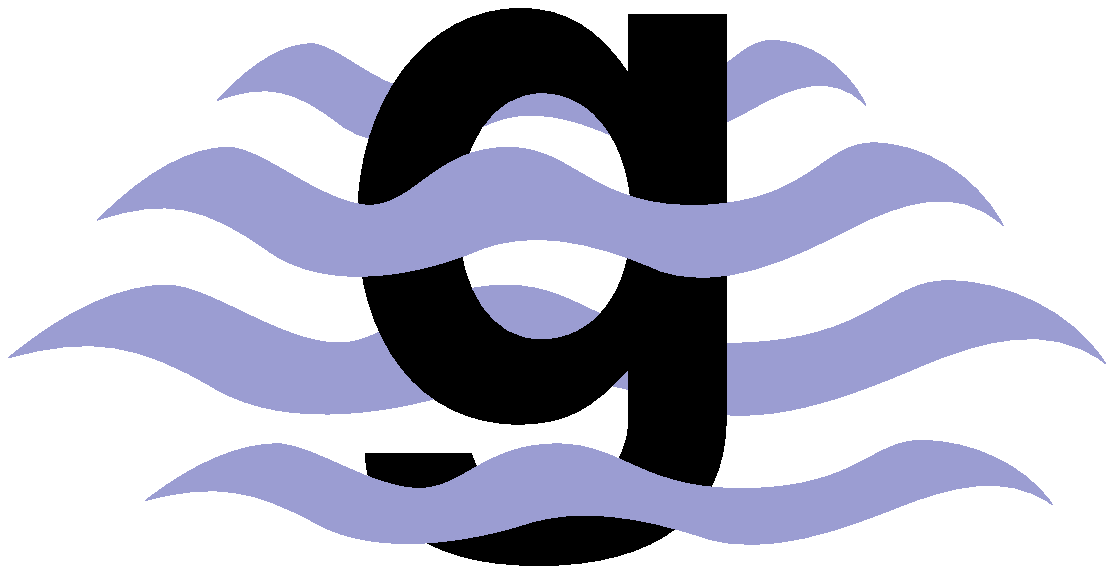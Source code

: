 % Converted from PostScript(TM) to MetaPost by pstoedit
% MetaPost backend contributed by Scott Pakin <pakin@uiuc.edu>
% pstoedit is Copyright (C) 1993 - 2003 Wolfgang Glunz <wglunz@pstoedit.net>

% Generate structured PostScript
prologues := 1;

% Display a given string with its *baseline* at a given location
% and with a given rotation angle
vardef showtext(expr origin)(expr angle)(expr string) =
  draw string infont defaultfont scaled defaultscale
    rotated angle shifted origin;
enddef;

% Modified by L. Nobre G's Lex scanner %%%%%%%%%%% 

beginfig(1);
 path PreeditedPath[];
 color bluecolor;
 bluecolor = (0.607845,0.61569,0.823535);

 linecap := butt;
 linejoin := mitered;

 PreeditedPath1 = hide(z1=(26.4846,113.11))z1..controls hide(z2=(47.8035,130.71))z2 and hide(z3=(67.1843,138.71))z3..hide(z4=(82.689,138.71))z4
	..controls hide(z5=(98.1936,138.71))z5 and hide(z6=(123.389,117.91))z6..hide(z7=(144.708,117.91))z7
	..controls hide(z8=(164.088,117.91))z8 and hide(z9=(173.719,138.71))z9..hide(z10=(204.788,138.71))z10
	..controls hide(z11=(233.859,138.71))z11 and hide(z12=(241.615,116.244))z12..hide(z13=(290.064,117.91))z13
	..controls hide(z14=(336.578,119.51))z14 and hide(z15=(342.304,140.311))z15..hide(z16=(363.711,140.311))z16
	..controls hide(z17=(385.03,140.311))z17 and hide(z18=(408.181,129.21))z18..hide(z19=(419.916,111.51))z19
	..controls hide(z20=(400.535,125.91))z20 and hide(z21=(376.046,119.227))z21..hide(z22=(354.021,109.91))z22
	..controls hide(z23=(328.981,99.3196))z23 and hide(z24=(295.878,85.9104))z24..hide(z25=(268.745,95.5105))z25
	..controls hide(z26=(241.612,105.11))z26 and hide(z27=(214.479,109.91))z27..hide(z28=(191.222,101.91))z28
	..controls hide(z29=(167.965,93.9104))z29 and hide(z30=(127.265,85.9104))z30..hide(z31=(100.132,101.91))z31
	..controls hide(z32=(72.9985,117.91))z32 and hide(z33=(55.5559,121.11))z33..cycle;

 filldraw PreeditedPath1 withcolor bluecolor;

 PreeditedPath3 = hide(z67=(101.492,205.833))z67..controls hide(z68=(114.075,219.402))z68 and hide(z69=(125.514,225.569))z69..hide(z70=(134.666,225.569))z70
	..controls hide(z71=(143.817,225.569))z71 and hide(z72=(158.688,209.533))z72..hide(z73=(171.271,209.533))z73
	..controls hide(z74=(182.71,209.533))z74 and hide(z75=(188.394,225.569))z75..hide(z76=(206.733,225.569))z76
	..controls hide(z77=(223.892,225.569))z77 and hide(z78=(228.469,208.249))z78..hide(z79=(257.065,209.533))z79
	..controls hide(z80=(284.52,210.767))z80 and hide(z81=(287.899,226.803))z81..hide(z82=(300.535,226.803))z82
	..controls hide(z83=(313.118,226.803))z83 and hide(z84=(326.782,218.245))z84..hide(z85=(333.708,204.599))z85
	..controls hide(z86=(322.269,215.701))z86 and hide(z87=(307.815,210.548))z87..hide(z88=(294.815,203.366))z88
	..controls hide(z89=(280.036,195.201))z89 and hide(z90=(260.497,184.863))z90..hide(z91=(244.482,192.264))z91
	..controls hide(z92=(228.467,199.665))z92 and hide(z93=(212.452,203.366))z93..hide(z94=(198.725,197.198))z94
	..controls hide(z95=(184.998,191.031))z95 and hide(z96=(160.976,184.863))z96..hide(z97=(144.961,197.198))z97
	..controls hide(z98=(128.946,209.533))z98 and hide(z99=(118.651,212))z99..cycle;

 filldraw PreeditedPath3 withcolor bluecolor;

 PreeditedPath4 = hide(z166=(217.85,207.797))z166
	..controls hide(z167=(236.119,207.797))z167 and hide(z168=(249.691,188.745))z168..hide(z169=(249.691,162.646))z169
	..controls hide(z170=(249.691,137.069))z170 and hide(z171=(236.38,119.583))z171..hide(z172=(217.328,119.583))z172
	..controls hide(z173=(200.103,119.583))z173 and hide(z174=(188.097,137.069))z174..hide(z175=(188.097,162.646))z175
	..controls hide(z176=(188.097,189.267))z176 and hide(z177=(200.103,207.797))z177..cycle;

 clip currentpicture to PreeditedPath4;
 picture gthrough;
 gthrough = currentpicture;
 filldraw PreeditedPath1 withcolor bluecolor;
 filldraw PreeditedPath3 withcolor bluecolor;

 PreeditedPath5 = hide(z133=(249.169,235.984))z133--hide(z134=(249.169,214.322))z134..controls hide(z135=(238.207,231.025))z135 and hide(z136=(226.201,238.333))z136..hide(z137=(210.02,238.333))z137
	..controls hide(z138=(176.614,238.333))z138 and hide(z139=(151.558,205.709))z139..hide(z140=(151.558,162.124))z140
	..controls hide(z141=(151.558,118.278))z141 and hide(z142=(174.526,89.0466))z142..hide(z143=(209.237,89.0466))z143
	..controls hide(z144=(225.679,89.0466))z144 and hide(z145=(235.597,94.0056))z145..hide(z146=(249.169,109.404))z146
	--hide(z147=(249.169,90.3516))z147..controls hide(z148=(249.169,73.3872))z148 and hide(z149=(236.38,61.6428))z149..hide(z150=(218.111,61.6428))z150
	..controls hide(z151=(204.278,61.6428))z151 and hide(z152=(195.144,67.3845))z152..hide(z153=(192.273,78.0852))z153
	--hide(z154=(154.429,78.0852))z154..controls hide(z155=(154.69,67.1235))z155 and hide(z156=(158.866,59.5549))z156..hide(z157=(168.262,51.7251))z157
	..controls hide(z158=(179.484,42.5906))z158 and hide(z159=(195.144,38.1536))z159..hide(z160=(216.806,38.1536))z160
	..controls hide(z161=(259.347,38.1536))z161 and hide(z162=(283.88,57.2061))z162..hide(z163=(283.88,90.3516))z163
	--hide(z164=(283.88,235.984))z164--hide(z165=(249.169,235.984))z165--cycle;

 filldraw PreeditedPath5;

 unfill PreeditedPath4;	
 draw gthrough;	

 PreeditedPath6 = hide(z178=(58.4002,162.71))z178..controls hide(z179=(76,180.311))z179 and hide(z180=(92,188.311))z180..hide(z181=(104.8,188.311))z181
	..controls hide(z182=(117.6,188.311))z182 and hide(z183=(138.4,167.51))z183..hide(z184=(156,167.51))z184
	..controls hide(z185=(172,167.51))z185 and hide(z186=(179.95,188.311))z186..hide(z187=(205.6,188.311))z187
	..controls hide(z188=(229.6,188.311))z188 and hide(z189=(236.003,165.844))z189..hide(z190=(276,167.51))z190
	..controls hide(z191=(314.4,169.11))z191 and hide(z192=(319.127,189.91))z192..hide(z193=(336.8,189.91))z193
	..controls hide(z194=(354.4,189.91))z194 and hide(z195=(373.512,178.81))z195..hide(z196=(383.2,161.11))z196
	..controls hide(z197=(367.2,175.51))z197 and hide(z198=(346.983,168.826))z198..hide(z199=(328.8,159.51))z199
	..controls hide(z200=(308.128,148.92))z200 and hide(z201=(280.8,135.51))z201..hide(z202=(258.4,145.11))z202
	..controls hide(z203=(236,154.71))z203 and hide(z204=(213.6,159.51))z204..hide(z205=(194.4,151.51))z205
	..controls hide(z206=(175.2,143.51))z206 and hide(z207=(141.6,135.51))z207..hide(z208=(119.2,151.51))z208
	..controls hide(z209=(96.8001,167.51))z209 and hide(z210=(82.4002,170.71))z210..cycle;

 filldraw PreeditedPath6 withcolor bluecolor;

 PreeditedPath8 = hide(z244=(76,61.8328))z244..controls hide(z245=(93.6001,75.4011))z245 and hide(z246=(109.6,81.5686))z246..hide(z247=(122.4,81.5686))z247
	..controls hide(z248=(135.2,81.5686))z248 and hide(z249=(156,65.5332))z249..hide(z250=(173.6,65.5332))z250
	..controls hide(z251=(189.6,65.5332))z251 and hide(z252=(197.55,81.5686))z252..hide(z253=(223.2,81.5686))z253
	..controls hide(z254=(247.2,81.5686))z254 and hide(z255=(253.603,64.2485))z255..hide(z256=(293.6,65.5332))z256
	..controls hide(z257=(332,66.7668))z257 and hide(z258=(336.728,82.802))z258..hide(z259=(354.4,82.802))z259
	..controls hide(z260=(372,82.802))z260 and hide(z261=(391.112,74.2446))z261..hide(z262=(400.8,60.5994))z262
	..controls hide(z263=(384.8,71.7007))z263 and hide(z264=(364.583,66.5479))z264..hide(z265=(346.4,59.366))z265
	..controls hide(z266=(325.728,51.2012))z266 and hide(z267=(298.4,40.8635))z267..hide(z268=(276,48.2644))z268
	..controls hide(z269=(253.6,55.6653))z269 and hide(z270=(231.2,59.366))z270..hide(z271=(212,53.1985))z271
	..controls hide(z272=(192.8,47.031))z272 and hide(z273=(159.2,40.8635))z273..hide(z274=(136.8,53.1985))z274
	..controls hide(z275=(114.4,65.5332))z275 and hide(z276=(100,68.0002))z276..cycle;

 filldraw PreeditedPath8 withcolor bluecolor;

endfig;
end
